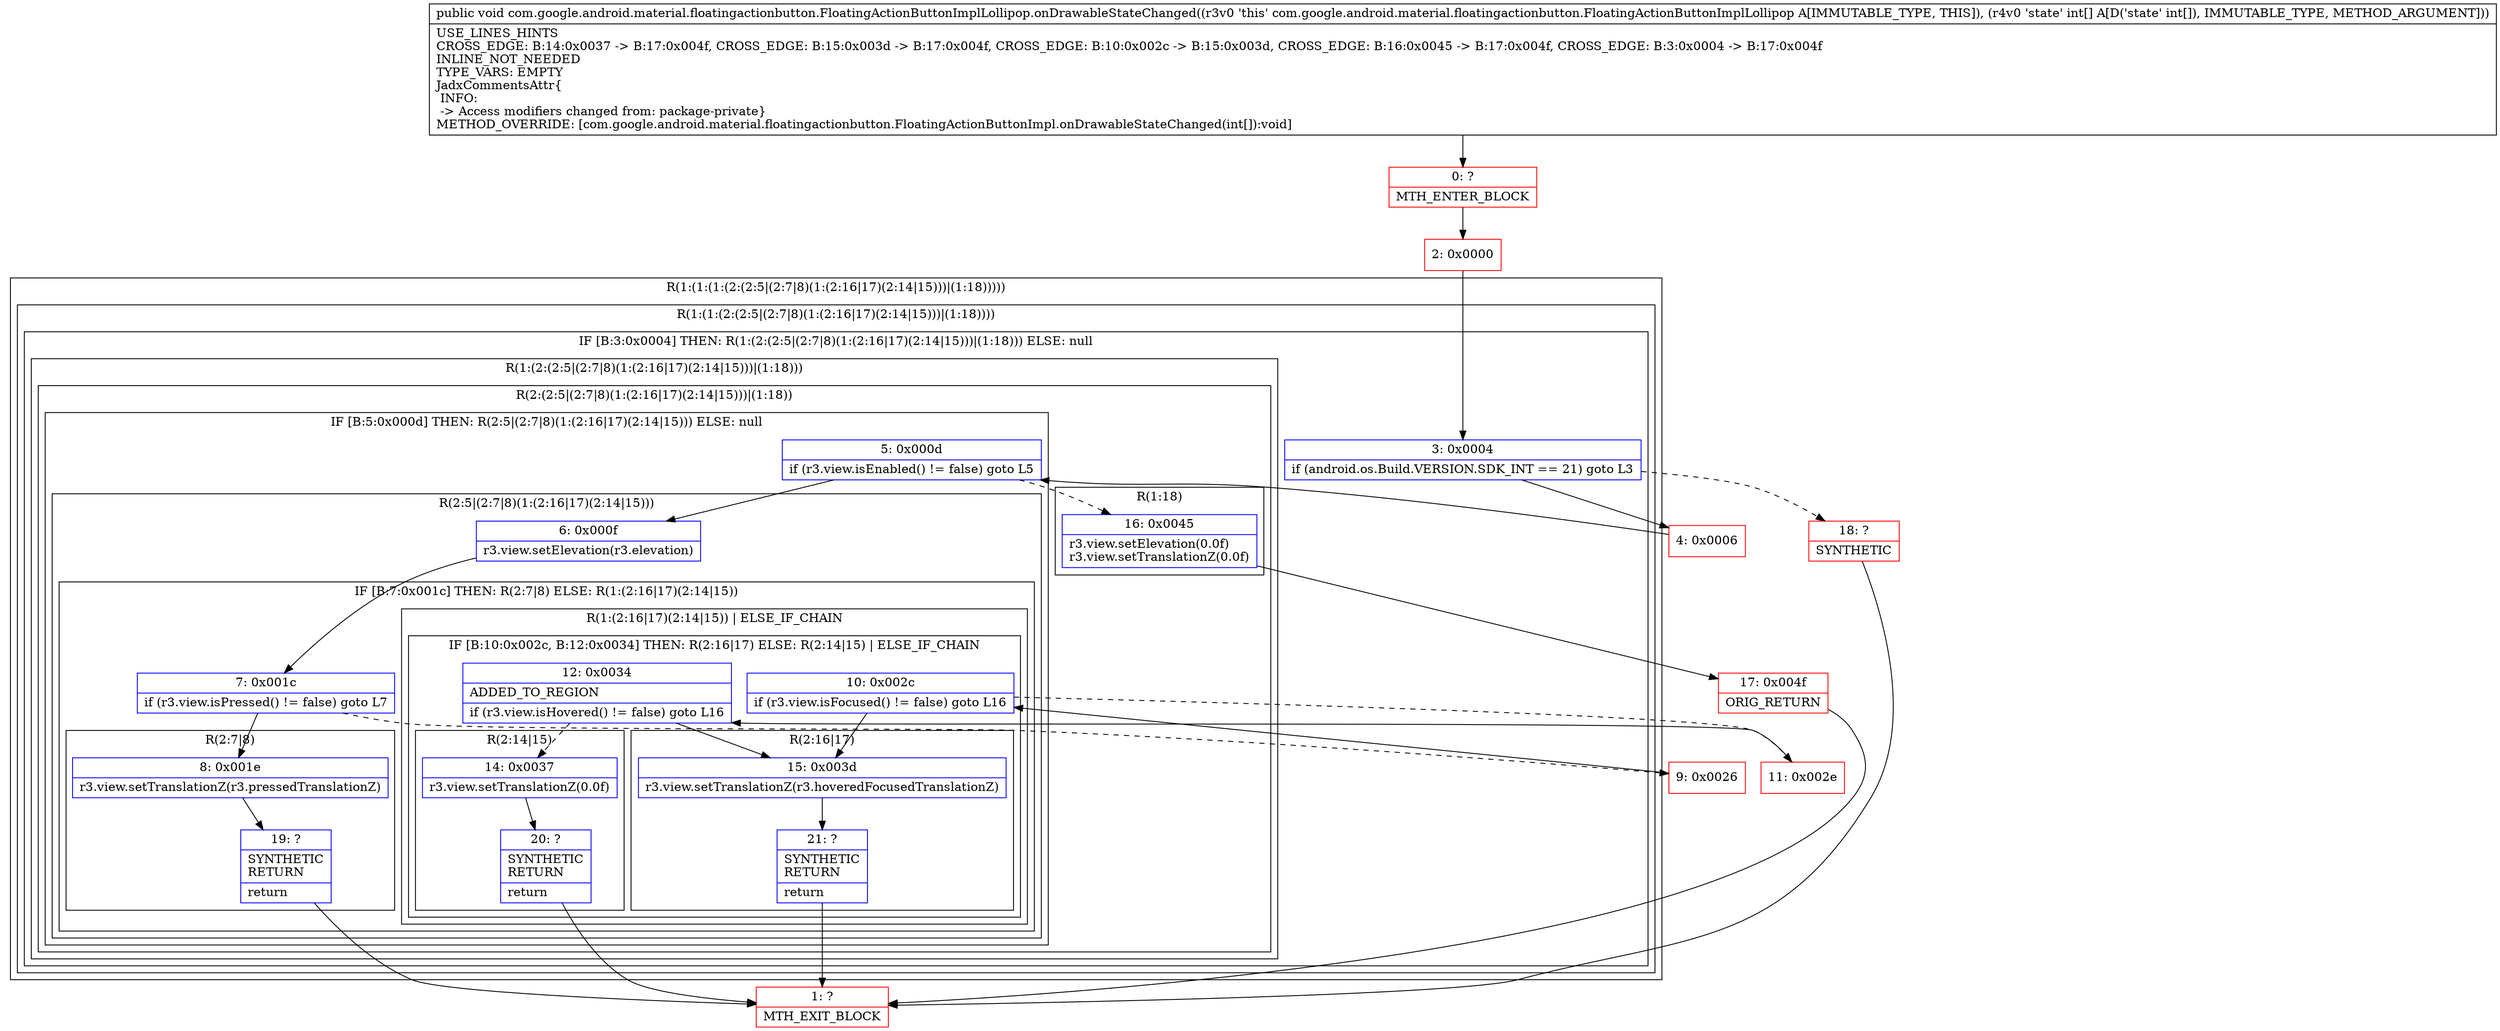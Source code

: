 digraph "CFG forcom.google.android.material.floatingactionbutton.FloatingActionButtonImplLollipop.onDrawableStateChanged([I)V" {
subgraph cluster_Region_1821775700 {
label = "R(1:(1:(1:(2:(2:5|(2:7|8)(1:(2:16|17)(2:14|15)))|(1:18)))))";
node [shape=record,color=blue];
subgraph cluster_Region_1884562872 {
label = "R(1:(1:(2:(2:5|(2:7|8)(1:(2:16|17)(2:14|15)))|(1:18))))";
node [shape=record,color=blue];
subgraph cluster_IfRegion_1899021279 {
label = "IF [B:3:0x0004] THEN: R(1:(2:(2:5|(2:7|8)(1:(2:16|17)(2:14|15)))|(1:18))) ELSE: null";
node [shape=record,color=blue];
Node_3 [shape=record,label="{3\:\ 0x0004|if (android.os.Build.VERSION.SDK_INT == 21) goto L3\l}"];
subgraph cluster_Region_1758574907 {
label = "R(1:(2:(2:5|(2:7|8)(1:(2:16|17)(2:14|15)))|(1:18)))";
node [shape=record,color=blue];
subgraph cluster_Region_882978754 {
label = "R(2:(2:5|(2:7|8)(1:(2:16|17)(2:14|15)))|(1:18))";
node [shape=record,color=blue];
subgraph cluster_IfRegion_1703523595 {
label = "IF [B:5:0x000d] THEN: R(2:5|(2:7|8)(1:(2:16|17)(2:14|15))) ELSE: null";
node [shape=record,color=blue];
Node_5 [shape=record,label="{5\:\ 0x000d|if (r3.view.isEnabled() != false) goto L5\l}"];
subgraph cluster_Region_307276894 {
label = "R(2:5|(2:7|8)(1:(2:16|17)(2:14|15)))";
node [shape=record,color=blue];
Node_6 [shape=record,label="{6\:\ 0x000f|r3.view.setElevation(r3.elevation)\l}"];
subgraph cluster_IfRegion_2007877454 {
label = "IF [B:7:0x001c] THEN: R(2:7|8) ELSE: R(1:(2:16|17)(2:14|15))";
node [shape=record,color=blue];
Node_7 [shape=record,label="{7\:\ 0x001c|if (r3.view.isPressed() != false) goto L7\l}"];
subgraph cluster_Region_1246701894 {
label = "R(2:7|8)";
node [shape=record,color=blue];
Node_8 [shape=record,label="{8\:\ 0x001e|r3.view.setTranslationZ(r3.pressedTranslationZ)\l}"];
Node_19 [shape=record,label="{19\:\ ?|SYNTHETIC\lRETURN\l|return\l}"];
}
subgraph cluster_Region_1648815337 {
label = "R(1:(2:16|17)(2:14|15)) | ELSE_IF_CHAIN\l";
node [shape=record,color=blue];
subgraph cluster_IfRegion_1969458851 {
label = "IF [B:10:0x002c, B:12:0x0034] THEN: R(2:16|17) ELSE: R(2:14|15) | ELSE_IF_CHAIN\l";
node [shape=record,color=blue];
Node_10 [shape=record,label="{10\:\ 0x002c|if (r3.view.isFocused() != false) goto L16\l}"];
Node_12 [shape=record,label="{12\:\ 0x0034|ADDED_TO_REGION\l|if (r3.view.isHovered() != false) goto L16\l}"];
subgraph cluster_Region_1827512566 {
label = "R(2:16|17)";
node [shape=record,color=blue];
Node_15 [shape=record,label="{15\:\ 0x003d|r3.view.setTranslationZ(r3.hoveredFocusedTranslationZ)\l}"];
Node_21 [shape=record,label="{21\:\ ?|SYNTHETIC\lRETURN\l|return\l}"];
}
subgraph cluster_Region_1608233268 {
label = "R(2:14|15)";
node [shape=record,color=blue];
Node_14 [shape=record,label="{14\:\ 0x0037|r3.view.setTranslationZ(0.0f)\l}"];
Node_20 [shape=record,label="{20\:\ ?|SYNTHETIC\lRETURN\l|return\l}"];
}
}
}
}
}
}
subgraph cluster_Region_179257218 {
label = "R(1:18)";
node [shape=record,color=blue];
Node_16 [shape=record,label="{16\:\ 0x0045|r3.view.setElevation(0.0f)\lr3.view.setTranslationZ(0.0f)\l}"];
}
}
}
}
}
}
Node_0 [shape=record,color=red,label="{0\:\ ?|MTH_ENTER_BLOCK\l}"];
Node_2 [shape=record,color=red,label="{2\:\ 0x0000}"];
Node_4 [shape=record,color=red,label="{4\:\ 0x0006}"];
Node_1 [shape=record,color=red,label="{1\:\ ?|MTH_EXIT_BLOCK\l}"];
Node_9 [shape=record,color=red,label="{9\:\ 0x0026}"];
Node_11 [shape=record,color=red,label="{11\:\ 0x002e}"];
Node_17 [shape=record,color=red,label="{17\:\ 0x004f|ORIG_RETURN\l}"];
Node_18 [shape=record,color=red,label="{18\:\ ?|SYNTHETIC\l}"];
MethodNode[shape=record,label="{public void com.google.android.material.floatingactionbutton.FloatingActionButtonImplLollipop.onDrawableStateChanged((r3v0 'this' com.google.android.material.floatingactionbutton.FloatingActionButtonImplLollipop A[IMMUTABLE_TYPE, THIS]), (r4v0 'state' int[] A[D('state' int[]), IMMUTABLE_TYPE, METHOD_ARGUMENT]))  | USE_LINES_HINTS\lCROSS_EDGE: B:14:0x0037 \-\> B:17:0x004f, CROSS_EDGE: B:15:0x003d \-\> B:17:0x004f, CROSS_EDGE: B:10:0x002c \-\> B:15:0x003d, CROSS_EDGE: B:16:0x0045 \-\> B:17:0x004f, CROSS_EDGE: B:3:0x0004 \-\> B:17:0x004f\lINLINE_NOT_NEEDED\lTYPE_VARS: EMPTY\lJadxCommentsAttr\{\l INFO: \l \-\> Access modifiers changed from: package\-private\}\lMETHOD_OVERRIDE: [com.google.android.material.floatingactionbutton.FloatingActionButtonImpl.onDrawableStateChanged(int[]):void]\l}"];
MethodNode -> Node_0;Node_3 -> Node_4;
Node_3 -> Node_18[style=dashed];
Node_5 -> Node_6;
Node_5 -> Node_16[style=dashed];
Node_6 -> Node_7;
Node_7 -> Node_8;
Node_7 -> Node_9[style=dashed];
Node_8 -> Node_19;
Node_19 -> Node_1;
Node_10 -> Node_11[style=dashed];
Node_10 -> Node_15;
Node_12 -> Node_14[style=dashed];
Node_12 -> Node_15;
Node_15 -> Node_21;
Node_21 -> Node_1;
Node_14 -> Node_20;
Node_20 -> Node_1;
Node_16 -> Node_17;
Node_0 -> Node_2;
Node_2 -> Node_3;
Node_4 -> Node_5;
Node_9 -> Node_10;
Node_11 -> Node_12;
Node_17 -> Node_1;
Node_18 -> Node_1;
}

